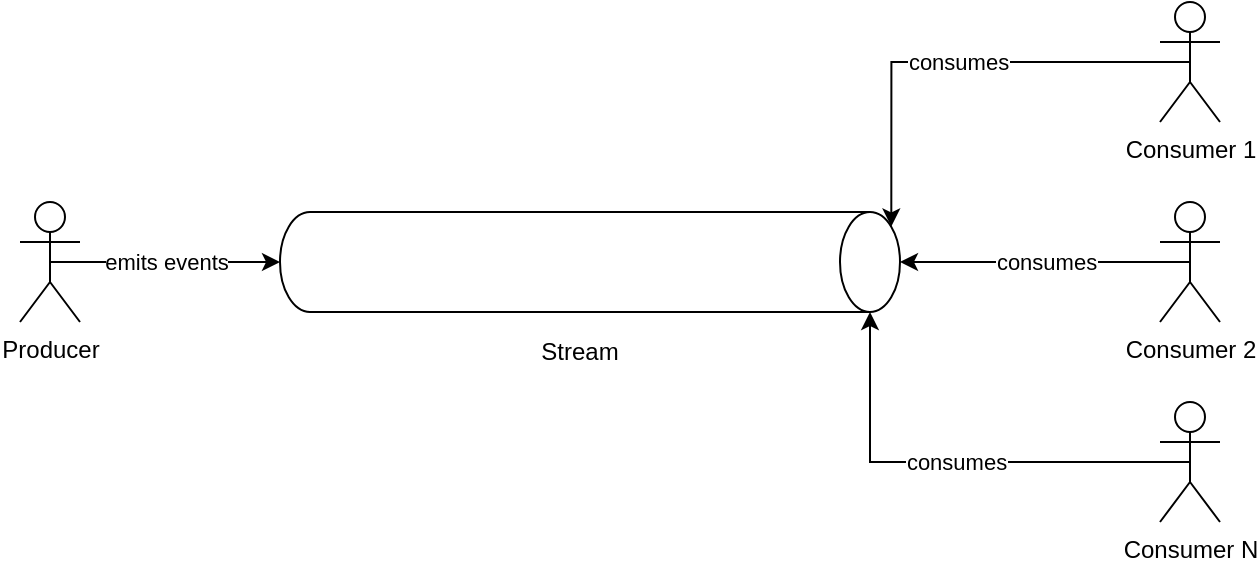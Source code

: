 <mxfile version="13.7.3" type="device"><diagram id="qAx9L5M4Ym_IKZ7zksAS" name="Page-1"><mxGraphModel dx="1102" dy="1023" grid="1" gridSize="10" guides="1" tooltips="1" connect="1" arrows="1" fold="1" page="1" pageScale="1" pageWidth="1100" pageHeight="850" math="0" shadow="0"><root><mxCell id="0"/><mxCell id="1" parent="0"/><mxCell id="foyG9A8S7tdBdESGEVjw-11" value="emits events" style="edgeStyle=orthogonalEdgeStyle;rounded=0;orthogonalLoop=1;jettySize=auto;html=1;exitX=0.5;exitY=0.5;exitDx=0;exitDy=0;exitPerimeter=0;entryX=0.5;entryY=1;entryDx=0;entryDy=0;entryPerimeter=0;" edge="1" parent="1" source="foyG9A8S7tdBdESGEVjw-1" target="foyG9A8S7tdBdESGEVjw-8"><mxGeometry relative="1" as="geometry"/></mxCell><mxCell id="foyG9A8S7tdBdESGEVjw-1" value="Producer" style="shape=umlActor;verticalLabelPosition=bottom;verticalAlign=top;html=1;outlineConnect=0;" vertex="1" parent="1"><mxGeometry x="30" y="115" width="30" height="60" as="geometry"/></mxCell><mxCell id="foyG9A8S7tdBdESGEVjw-15" value="consumes" style="edgeStyle=orthogonalEdgeStyle;rounded=0;orthogonalLoop=1;jettySize=auto;html=1;exitX=0.5;exitY=0.5;exitDx=0;exitDy=0;exitPerimeter=0;entryX=0.145;entryY=0;entryDx=0;entryDy=4.35;entryPerimeter=0;" edge="1" parent="1" source="foyG9A8S7tdBdESGEVjw-6" target="foyG9A8S7tdBdESGEVjw-8"><mxGeometry relative="1" as="geometry"/></mxCell><mxCell id="foyG9A8S7tdBdESGEVjw-6" value="Consumer 1" style="shape=umlActor;verticalLabelPosition=bottom;verticalAlign=top;html=1;outlineConnect=0;" vertex="1" parent="1"><mxGeometry x="600" y="15" width="30" height="60" as="geometry"/></mxCell><mxCell id="foyG9A8S7tdBdESGEVjw-14" value="consumes" style="edgeStyle=orthogonalEdgeStyle;rounded=0;orthogonalLoop=1;jettySize=auto;html=1;exitX=0.5;exitY=0.5;exitDx=0;exitDy=0;exitPerimeter=0;entryX=0.5;entryY=0;entryDx=0;entryDy=0;entryPerimeter=0;" edge="1" parent="1" source="foyG9A8S7tdBdESGEVjw-7" target="foyG9A8S7tdBdESGEVjw-8"><mxGeometry relative="1" as="geometry"/></mxCell><mxCell id="foyG9A8S7tdBdESGEVjw-7" value="Consumer 2" style="shape=umlActor;verticalLabelPosition=bottom;verticalAlign=top;html=1;outlineConnect=0;" vertex="1" parent="1"><mxGeometry x="600" y="115" width="30" height="60" as="geometry"/></mxCell><mxCell id="foyG9A8S7tdBdESGEVjw-8" value="" style="shape=cylinder3;whiteSpace=wrap;html=1;boundedLbl=1;backgroundOutline=1;size=15;rotation=90;" vertex="1" parent="1"><mxGeometry x="290" y="-10" width="50" height="310" as="geometry"/></mxCell><mxCell id="foyG9A8S7tdBdESGEVjw-10" value="Stream" style="text;html=1;strokeColor=none;fillColor=none;align=center;verticalAlign=middle;whiteSpace=wrap;rounded=0;" vertex="1" parent="1"><mxGeometry x="290" y="180" width="40" height="20" as="geometry"/></mxCell><mxCell id="foyG9A8S7tdBdESGEVjw-16" value="consumes" style="edgeStyle=orthogonalEdgeStyle;rounded=0;orthogonalLoop=1;jettySize=auto;html=1;exitX=0.5;exitY=0.5;exitDx=0;exitDy=0;exitPerimeter=0;entryX=1;entryY=0;entryDx=0;entryDy=15;entryPerimeter=0;" edge="1" parent="1" source="foyG9A8S7tdBdESGEVjw-13" target="foyG9A8S7tdBdESGEVjw-8"><mxGeometry relative="1" as="geometry"/></mxCell><mxCell id="foyG9A8S7tdBdESGEVjw-13" value="Consumer N" style="shape=umlActor;verticalLabelPosition=bottom;verticalAlign=top;html=1;outlineConnect=0;" vertex="1" parent="1"><mxGeometry x="600" y="215" width="30" height="60" as="geometry"/></mxCell></root></mxGraphModel></diagram></mxfile>